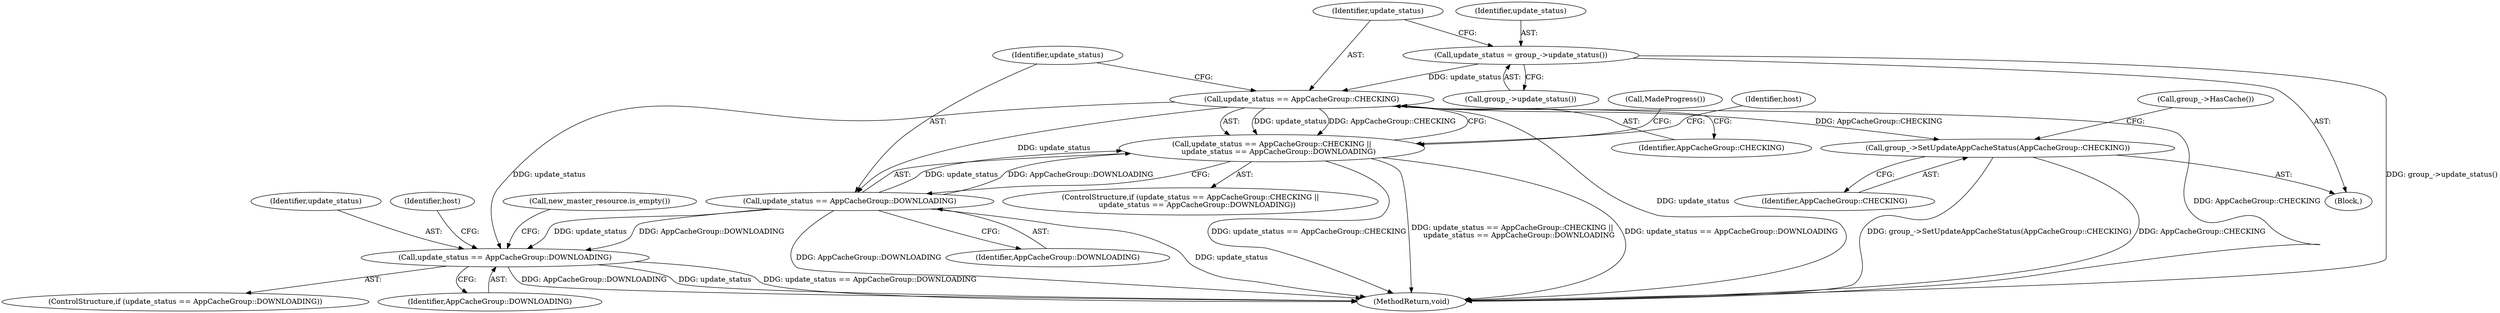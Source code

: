 digraph "0_Chrome_e5c298b780737c53fa9aae44d6fef522931d88b0_0@API" {
"1000164" [label="(Call,update_status = group_->update_status())"];
"1000169" [label="(Call,update_status == AppCacheGroup::CHECKING)"];
"1000168" [label="(Call,update_status == AppCacheGroup::CHECKING ||\n      update_status == AppCacheGroup::DOWNLOADING)"];
"1000172" [label="(Call,update_status == AppCacheGroup::DOWNLOADING)"];
"1000183" [label="(Call,update_status == AppCacheGroup::DOWNLOADING)"];
"1000199" [label="(Call,group_->SetUpdateAppCacheStatus(AppCacheGroup::CHECKING))"];
"1000103" [label="(Block,)"];
"1000177" [label="(Identifier,host)"];
"1000171" [label="(Identifier,AppCacheGroup::CHECKING)"];
"1000187" [label="(Identifier,host)"];
"1000202" [label="(Call,group_->HasCache())"];
"1000173" [label="(Identifier,update_status)"];
"1000172" [label="(Call,update_status == AppCacheGroup::DOWNLOADING)"];
"1000198" [label="(Call,MadeProgress())"];
"1000182" [label="(ControlStructure,if (update_status == AppCacheGroup::DOWNLOADING))"];
"1000200" [label="(Identifier,AppCacheGroup::CHECKING)"];
"1000191" [label="(Call,new_master_resource.is_empty())"];
"1000166" [label="(Call,group_->update_status())"];
"1000174" [label="(Identifier,AppCacheGroup::DOWNLOADING)"];
"1000167" [label="(ControlStructure,if (update_status == AppCacheGroup::CHECKING ||\n      update_status == AppCacheGroup::DOWNLOADING))"];
"1000164" [label="(Call,update_status = group_->update_status())"];
"1000170" [label="(Identifier,update_status)"];
"1000168" [label="(Call,update_status == AppCacheGroup::CHECKING ||\n      update_status == AppCacheGroup::DOWNLOADING)"];
"1000199" [label="(Call,group_->SetUpdateAppCacheStatus(AppCacheGroup::CHECKING))"];
"1000165" [label="(Identifier,update_status)"];
"1000185" [label="(Identifier,AppCacheGroup::DOWNLOADING)"];
"1000183" [label="(Call,update_status == AppCacheGroup::DOWNLOADING)"];
"1000169" [label="(Call,update_status == AppCacheGroup::CHECKING)"];
"1000254" [label="(MethodReturn,void)"];
"1000184" [label="(Identifier,update_status)"];
"1000164" -> "1000103"  [label="AST: "];
"1000164" -> "1000166"  [label="CFG: "];
"1000165" -> "1000164"  [label="AST: "];
"1000166" -> "1000164"  [label="AST: "];
"1000170" -> "1000164"  [label="CFG: "];
"1000164" -> "1000254"  [label="DDG: group_->update_status()"];
"1000164" -> "1000169"  [label="DDG: update_status"];
"1000169" -> "1000168"  [label="AST: "];
"1000169" -> "1000171"  [label="CFG: "];
"1000170" -> "1000169"  [label="AST: "];
"1000171" -> "1000169"  [label="AST: "];
"1000173" -> "1000169"  [label="CFG: "];
"1000168" -> "1000169"  [label="CFG: "];
"1000169" -> "1000254"  [label="DDG: AppCacheGroup::CHECKING"];
"1000169" -> "1000254"  [label="DDG: update_status"];
"1000169" -> "1000168"  [label="DDG: update_status"];
"1000169" -> "1000168"  [label="DDG: AppCacheGroup::CHECKING"];
"1000169" -> "1000172"  [label="DDG: update_status"];
"1000169" -> "1000183"  [label="DDG: update_status"];
"1000169" -> "1000199"  [label="DDG: AppCacheGroup::CHECKING"];
"1000168" -> "1000167"  [label="AST: "];
"1000168" -> "1000172"  [label="CFG: "];
"1000172" -> "1000168"  [label="AST: "];
"1000177" -> "1000168"  [label="CFG: "];
"1000198" -> "1000168"  [label="CFG: "];
"1000168" -> "1000254"  [label="DDG: update_status == AppCacheGroup::CHECKING ||\n      update_status == AppCacheGroup::DOWNLOADING"];
"1000168" -> "1000254"  [label="DDG: update_status == AppCacheGroup::DOWNLOADING"];
"1000168" -> "1000254"  [label="DDG: update_status == AppCacheGroup::CHECKING"];
"1000172" -> "1000168"  [label="DDG: update_status"];
"1000172" -> "1000168"  [label="DDG: AppCacheGroup::DOWNLOADING"];
"1000172" -> "1000174"  [label="CFG: "];
"1000173" -> "1000172"  [label="AST: "];
"1000174" -> "1000172"  [label="AST: "];
"1000172" -> "1000254"  [label="DDG: update_status"];
"1000172" -> "1000254"  [label="DDG: AppCacheGroup::DOWNLOADING"];
"1000172" -> "1000183"  [label="DDG: update_status"];
"1000172" -> "1000183"  [label="DDG: AppCacheGroup::DOWNLOADING"];
"1000183" -> "1000182"  [label="AST: "];
"1000183" -> "1000185"  [label="CFG: "];
"1000184" -> "1000183"  [label="AST: "];
"1000185" -> "1000183"  [label="AST: "];
"1000187" -> "1000183"  [label="CFG: "];
"1000191" -> "1000183"  [label="CFG: "];
"1000183" -> "1000254"  [label="DDG: AppCacheGroup::DOWNLOADING"];
"1000183" -> "1000254"  [label="DDG: update_status"];
"1000183" -> "1000254"  [label="DDG: update_status == AppCacheGroup::DOWNLOADING"];
"1000199" -> "1000103"  [label="AST: "];
"1000199" -> "1000200"  [label="CFG: "];
"1000200" -> "1000199"  [label="AST: "];
"1000202" -> "1000199"  [label="CFG: "];
"1000199" -> "1000254"  [label="DDG: group_->SetUpdateAppCacheStatus(AppCacheGroup::CHECKING)"];
"1000199" -> "1000254"  [label="DDG: AppCacheGroup::CHECKING"];
}
